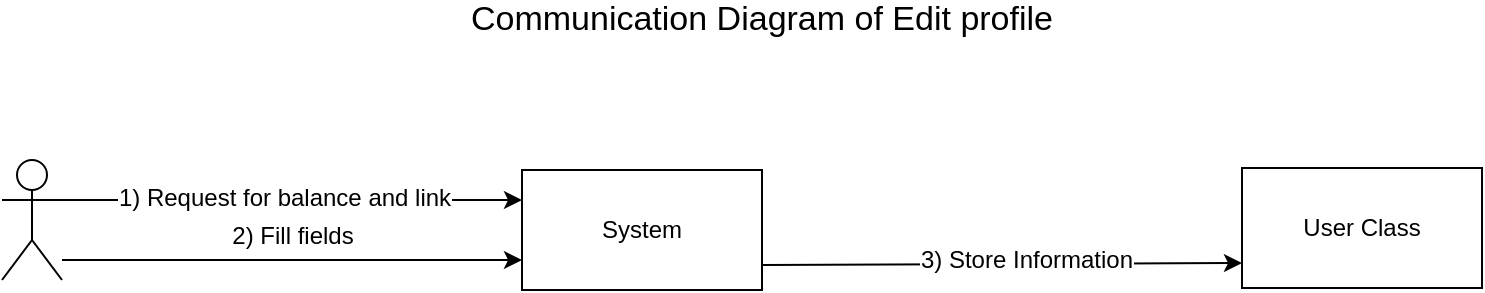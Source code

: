 <mxfile version="10.6.8" type="github"><diagram id="5KG0SXSxuKqnaSM2tTuh" name="Page-1"><mxGraphModel dx="821" dy="685" grid="1" gridSize="10" guides="1" tooltips="1" connect="1" arrows="1" fold="1" page="1" pageScale="1" pageWidth="291" pageHeight="413" math="0" shadow="0"><root><mxCell id="0"/><mxCell id="1" parent="0"/><mxCell id="3KSF-Q9n7CS07L4JHnor-15" value="" style="shape=umlActor;verticalLabelPosition=bottom;labelBackgroundColor=#ffffff;verticalAlign=top;html=1;outlineConnect=0;" vertex="1" parent="1"><mxGeometry x="20" y="120" width="30" height="60" as="geometry"/></mxCell><mxCell id="3KSF-Q9n7CS07L4JHnor-16" value="System" style="rounded=0;whiteSpace=wrap;html=1;" vertex="1" parent="1"><mxGeometry x="280" y="125" width="120" height="60" as="geometry"/></mxCell><mxCell id="3KSF-Q9n7CS07L4JHnor-17" value="&lt;span&gt;User Class&lt;/span&gt;" style="rounded=0;whiteSpace=wrap;html=1;" vertex="1" parent="1"><mxGeometry x="640" y="124" width="120" height="60" as="geometry"/></mxCell><mxCell id="3KSF-Q9n7CS07L4JHnor-18" value="" style="endArrow=classic;html=1;entryX=0;entryY=0.25;entryDx=0;entryDy=0;exitX=1;exitY=0.333;exitDx=0;exitDy=0;exitPerimeter=0;" edge="1" parent="1" source="3KSF-Q9n7CS07L4JHnor-15" target="3KSF-Q9n7CS07L4JHnor-16"><mxGeometry width="50" height="50" relative="1" as="geometry"><mxPoint x="100" y="190" as="sourcePoint"/><mxPoint x="150" y="140" as="targetPoint"/></mxGeometry></mxCell><mxCell id="3KSF-Q9n7CS07L4JHnor-19" value="&lt;span&gt;1) Request for balance and link&lt;/span&gt;&lt;br&gt;" style="text;html=1;resizable=0;points=[];align=center;verticalAlign=middle;labelBackgroundColor=#ffffff;" vertex="1" connectable="0" parent="3KSF-Q9n7CS07L4JHnor-18"><mxGeometry x="-0.035" y="1" relative="1" as="geometry"><mxPoint as="offset"/></mxGeometry></mxCell><mxCell id="3KSF-Q9n7CS07L4JHnor-20" value="" style="endArrow=classic;html=1;exitX=1;exitY=0.25;exitDx=0;exitDy=0;entryX=0;entryY=0.25;entryDx=0;entryDy=0;" edge="1" parent="1"><mxGeometry width="50" height="50" relative="1" as="geometry"><mxPoint x="400" y="172.5" as="sourcePoint"/><mxPoint x="640" y="171.5" as="targetPoint"/></mxGeometry></mxCell><mxCell id="3KSF-Q9n7CS07L4JHnor-21" value="&lt;span&gt;3) Store Information&lt;/span&gt;&lt;br&gt;" style="text;html=1;resizable=0;points=[];align=center;verticalAlign=middle;labelBackgroundColor=#ffffff;" vertex="1" connectable="0" parent="3KSF-Q9n7CS07L4JHnor-20"><mxGeometry x="0.208" relative="1" as="geometry"><mxPoint x="-13" y="-2" as="offset"/></mxGeometry></mxCell><mxCell id="3KSF-Q9n7CS07L4JHnor-22" value="&lt;font style=&quot;font-size: 17px&quot;&gt;Communication Diagram of Edit profile&lt;/font&gt;" style="text;html=1;strokeColor=none;fillColor=none;align=center;verticalAlign=middle;whiteSpace=wrap;rounded=0;" vertex="1" parent="1"><mxGeometry x="160" y="40" width="480" height="20" as="geometry"/></mxCell><mxCell id="3KSF-Q9n7CS07L4JHnor-23" value="" style="endArrow=classic;html=1;entryX=0;entryY=0.75;entryDx=0;entryDy=0;" edge="1" parent="1" target="3KSF-Q9n7CS07L4JHnor-16"><mxGeometry width="50" height="50" relative="1" as="geometry"><mxPoint x="50" y="170" as="sourcePoint"/><mxPoint x="260" y="170" as="targetPoint"/></mxGeometry></mxCell><mxCell id="3KSF-Q9n7CS07L4JHnor-24" value="&lt;span&gt;2) Fill fields&lt;/span&gt;&lt;br&gt;" style="text;html=1;resizable=0;points=[];align=center;verticalAlign=middle;labelBackgroundColor=#ffffff;" vertex="1" connectable="0" parent="3KSF-Q9n7CS07L4JHnor-23"><mxGeometry x="-0.035" y="1" relative="1" as="geometry"><mxPoint x="4" y="-11" as="offset"/></mxGeometry></mxCell></root></mxGraphModel></diagram></mxfile>